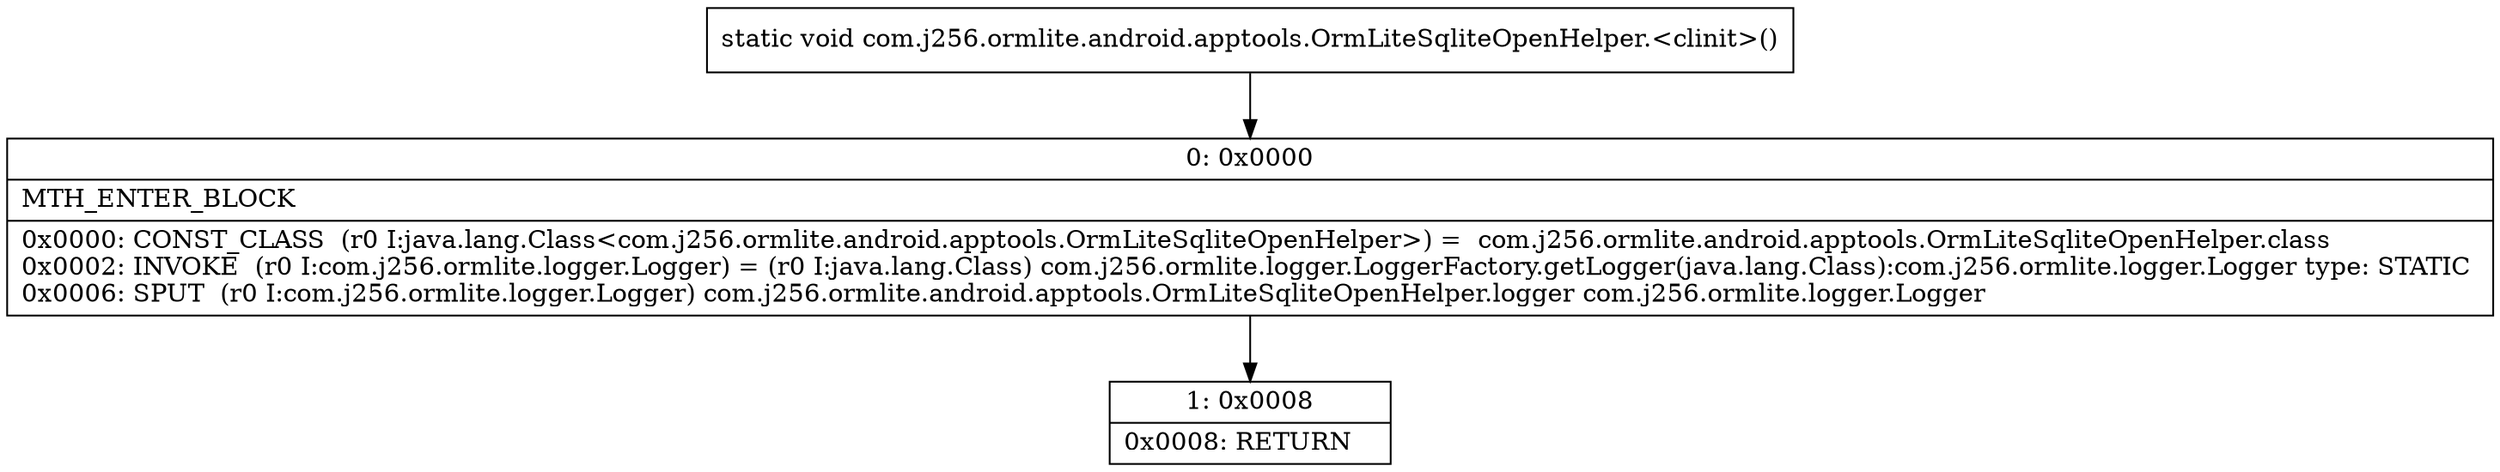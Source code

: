 digraph "CFG forcom.j256.ormlite.android.apptools.OrmLiteSqliteOpenHelper.\<clinit\>()V" {
Node_0 [shape=record,label="{0\:\ 0x0000|MTH_ENTER_BLOCK\l|0x0000: CONST_CLASS  (r0 I:java.lang.Class\<com.j256.ormlite.android.apptools.OrmLiteSqliteOpenHelper\>) =  com.j256.ormlite.android.apptools.OrmLiteSqliteOpenHelper.class \l0x0002: INVOKE  (r0 I:com.j256.ormlite.logger.Logger) = (r0 I:java.lang.Class) com.j256.ormlite.logger.LoggerFactory.getLogger(java.lang.Class):com.j256.ormlite.logger.Logger type: STATIC \l0x0006: SPUT  (r0 I:com.j256.ormlite.logger.Logger) com.j256.ormlite.android.apptools.OrmLiteSqliteOpenHelper.logger com.j256.ormlite.logger.Logger \l}"];
Node_1 [shape=record,label="{1\:\ 0x0008|0x0008: RETURN   \l}"];
MethodNode[shape=record,label="{static void com.j256.ormlite.android.apptools.OrmLiteSqliteOpenHelper.\<clinit\>() }"];
MethodNode -> Node_0;
Node_0 -> Node_1;
}

